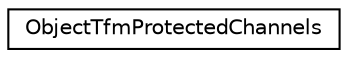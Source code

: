 digraph G
{
  edge [fontname="Helvetica",fontsize="10",labelfontname="Helvetica",labelfontsize="10"];
  node [fontname="Helvetica",fontsize="10",shape=record];
  rankdir=LR;
  Node1 [label="ObjectTfmProtectedChannels",height=0.2,width=0.4,color="black", fillcolor="white", style="filled",URL="$d8/d28/structObjectTfmProtectedChannels.html"];
}
